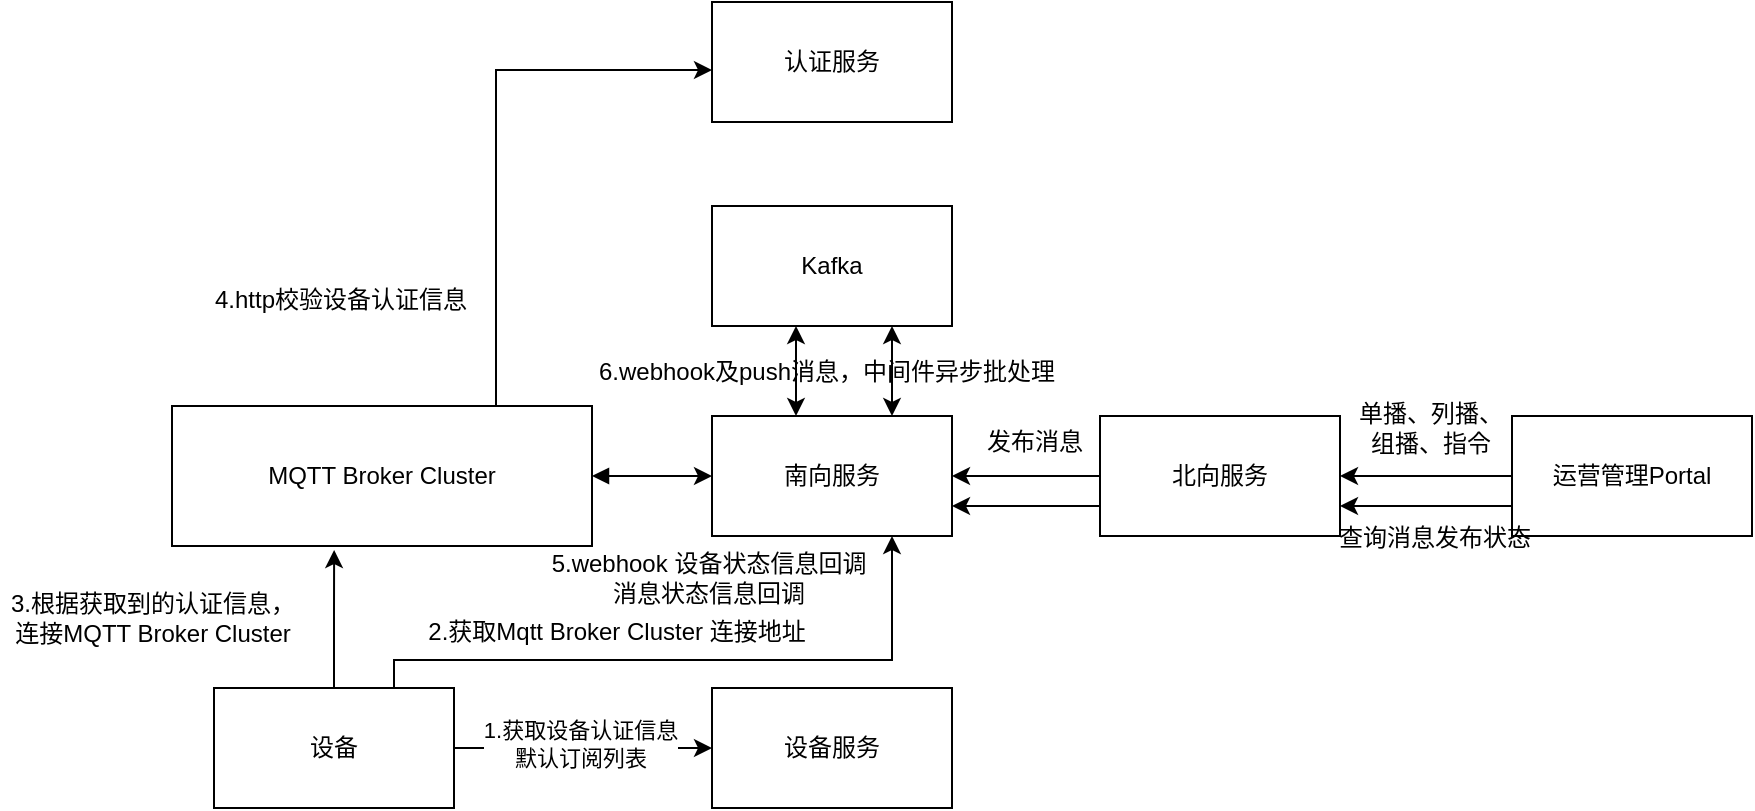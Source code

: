 <mxfile version="14.2.9" type="github">
  <diagram id="3r4db8EQs7idlHm0eR0u" name="第 1 页">
    <mxGraphModel dx="1814" dy="1186" grid="0" gridSize="10" guides="1" tooltips="1" connect="1" arrows="1" fold="1" page="0" pageScale="1" pageWidth="827" pageHeight="1169" math="0" shadow="0">
      <root>
        <mxCell id="0" />
        <mxCell id="1" parent="0" />
        <mxCell id="bzTYLXjKifPnCs00Gsb_-12" value="" style="edgeStyle=orthogonalEdgeStyle;rounded=0;orthogonalLoop=1;jettySize=auto;html=1;" parent="1" source="bzTYLXjKifPnCs00Gsb_-1" target="bzTYLXjKifPnCs00Gsb_-2" edge="1">
          <mxGeometry relative="1" as="geometry">
            <Array as="points">
              <mxPoint x="152" y="-58" />
            </Array>
          </mxGeometry>
        </mxCell>
        <mxCell id="bzTYLXjKifPnCs00Gsb_-17" value="" style="edgeStyle=orthogonalEdgeStyle;rounded=0;orthogonalLoop=1;jettySize=auto;html=1;startArrow=block;startFill=1;" parent="1" source="bzTYLXjKifPnCs00Gsb_-1" target="bzTYLXjKifPnCs00Gsb_-3" edge="1">
          <mxGeometry relative="1" as="geometry" />
        </mxCell>
        <mxCell id="bzTYLXjKifPnCs00Gsb_-1" value="MQTT Broker Cluster" style="rounded=0;whiteSpace=wrap;html=1;" parent="1" vertex="1">
          <mxGeometry x="-10" y="110" width="210" height="70" as="geometry" />
        </mxCell>
        <mxCell id="bzTYLXjKifPnCs00Gsb_-2" value="认证服务" style="rounded=0;whiteSpace=wrap;html=1;" parent="1" vertex="1">
          <mxGeometry x="260" y="-92" width="120" height="60" as="geometry" />
        </mxCell>
        <mxCell id="bzTYLXjKifPnCs00Gsb_-28" value="" style="edgeStyle=orthogonalEdgeStyle;rounded=0;orthogonalLoop=1;jettySize=auto;html=1;startArrow=classic;startFill=1;" parent="1" source="bzTYLXjKifPnCs00Gsb_-3" target="bzTYLXjKifPnCs00Gsb_-7" edge="1">
          <mxGeometry relative="1" as="geometry">
            <Array as="points">
              <mxPoint x="350" y="87" />
              <mxPoint x="350" y="87" />
            </Array>
          </mxGeometry>
        </mxCell>
        <mxCell id="bzTYLXjKifPnCs00Gsb_-3" value="南向服务" style="rounded=0;whiteSpace=wrap;html=1;" parent="1" vertex="1">
          <mxGeometry x="260" y="115" width="120" height="60" as="geometry" />
        </mxCell>
        <mxCell id="bzTYLXjKifPnCs00Gsb_-10" value="" style="edgeStyle=orthogonalEdgeStyle;rounded=0;orthogonalLoop=1;jettySize=auto;html=1;" parent="1" source="bzTYLXjKifPnCs00Gsb_-5" target="bzTYLXjKifPnCs00Gsb_-8" edge="1">
          <mxGeometry relative="1" as="geometry" />
        </mxCell>
        <mxCell id="bzTYLXjKifPnCs00Gsb_-11" value="1.获取设备认证信息&lt;br&gt;默认订阅列表" style="edgeLabel;html=1;align=center;verticalAlign=middle;resizable=0;points=[];" parent="bzTYLXjKifPnCs00Gsb_-10" vertex="1" connectable="0">
          <mxGeometry x="-0.282" y="2" relative="1" as="geometry">
            <mxPoint x="16" as="offset" />
          </mxGeometry>
        </mxCell>
        <mxCell id="bzTYLXjKifPnCs00Gsb_-13" value="" style="edgeStyle=orthogonalEdgeStyle;rounded=0;orthogonalLoop=1;jettySize=auto;html=1;entryX=0.386;entryY=1.029;entryDx=0;entryDy=0;entryPerimeter=0;" parent="1" source="bzTYLXjKifPnCs00Gsb_-5" target="bzTYLXjKifPnCs00Gsb_-1" edge="1">
          <mxGeometry relative="1" as="geometry" />
        </mxCell>
        <mxCell id="ur-0hub8xAChtO2SZ_Sm-1" style="edgeStyle=orthogonalEdgeStyle;rounded=0;orthogonalLoop=1;jettySize=auto;html=1;exitX=0.75;exitY=0;exitDx=0;exitDy=0;entryX=0.75;entryY=1;entryDx=0;entryDy=0;" edge="1" parent="1" source="bzTYLXjKifPnCs00Gsb_-5" target="bzTYLXjKifPnCs00Gsb_-3">
          <mxGeometry relative="1" as="geometry">
            <Array as="points">
              <mxPoint x="101" y="237" />
              <mxPoint x="350" y="237" />
            </Array>
          </mxGeometry>
        </mxCell>
        <mxCell id="bzTYLXjKifPnCs00Gsb_-5" value="设备" style="rounded=0;whiteSpace=wrap;html=1;" parent="1" vertex="1">
          <mxGeometry x="11" y="251" width="120" height="60" as="geometry" />
        </mxCell>
        <mxCell id="bzTYLXjKifPnCs00Gsb_-7" value="Kafka" style="rounded=0;whiteSpace=wrap;html=1;" parent="1" vertex="1">
          <mxGeometry x="260" y="10" width="120" height="60" as="geometry" />
        </mxCell>
        <mxCell id="bzTYLXjKifPnCs00Gsb_-8" value="设备服务" style="rounded=0;whiteSpace=wrap;html=1;" parent="1" vertex="1">
          <mxGeometry x="260" y="251" width="120" height="60" as="geometry" />
        </mxCell>
        <mxCell id="bzTYLXjKifPnCs00Gsb_-14" value="3.根据获取到的认证信息，&lt;br&gt;连接MQTT Broker Cluster" style="text;html=1;align=center;verticalAlign=middle;resizable=0;points=[];autosize=1;" parent="1" vertex="1">
          <mxGeometry x="-96" y="200" width="152" height="32" as="geometry" />
        </mxCell>
        <mxCell id="bzTYLXjKifPnCs00Gsb_-15" value="4.http校验设备认证信息" style="text;html=1;align=center;verticalAlign=middle;resizable=0;points=[];autosize=1;" parent="1" vertex="1">
          <mxGeometry x="6" y="48" width="136" height="18" as="geometry" />
        </mxCell>
        <mxCell id="bzTYLXjKifPnCs00Gsb_-25" value="" style="edgeStyle=orthogonalEdgeStyle;rounded=0;orthogonalLoop=1;jettySize=auto;html=1;" parent="1" source="bzTYLXjKifPnCs00Gsb_-16" target="bzTYLXjKifPnCs00Gsb_-3" edge="1">
          <mxGeometry relative="1" as="geometry" />
        </mxCell>
        <mxCell id="bzTYLXjKifPnCs00Gsb_-35" style="edgeStyle=orthogonalEdgeStyle;rounded=0;orthogonalLoop=1;jettySize=auto;html=1;exitX=0;exitY=0.75;exitDx=0;exitDy=0;entryX=1;entryY=0.75;entryDx=0;entryDy=0;startArrow=none;startFill=0;" parent="1" source="bzTYLXjKifPnCs00Gsb_-16" target="bzTYLXjKifPnCs00Gsb_-3" edge="1">
          <mxGeometry relative="1" as="geometry" />
        </mxCell>
        <mxCell id="bzTYLXjKifPnCs00Gsb_-16" value="北向服务" style="rounded=0;whiteSpace=wrap;html=1;" parent="1" vertex="1">
          <mxGeometry x="454" y="115" width="120" height="60" as="geometry" />
        </mxCell>
        <mxCell id="bzTYLXjKifPnCs00Gsb_-18" value="5.webhook 设备状态信息回调&lt;br&gt;消息状态信息回调" style="text;html=1;align=center;verticalAlign=middle;resizable=0;points=[];autosize=1;" parent="1" vertex="1">
          <mxGeometry x="174" y="180" width="167" height="32" as="geometry" />
        </mxCell>
        <mxCell id="bzTYLXjKifPnCs00Gsb_-24" value="" style="edgeStyle=orthogonalEdgeStyle;rounded=0;orthogonalLoop=1;jettySize=auto;html=1;" parent="1" source="bzTYLXjKifPnCs00Gsb_-19" target="bzTYLXjKifPnCs00Gsb_-16" edge="1">
          <mxGeometry relative="1" as="geometry" />
        </mxCell>
        <mxCell id="bzTYLXjKifPnCs00Gsb_-36" style="edgeStyle=orthogonalEdgeStyle;rounded=0;orthogonalLoop=1;jettySize=auto;html=1;exitX=0;exitY=0.75;exitDx=0;exitDy=0;entryX=1;entryY=0.75;entryDx=0;entryDy=0;startArrow=none;startFill=0;" parent="1" source="bzTYLXjKifPnCs00Gsb_-19" target="bzTYLXjKifPnCs00Gsb_-16" edge="1">
          <mxGeometry relative="1" as="geometry" />
        </mxCell>
        <mxCell id="bzTYLXjKifPnCs00Gsb_-19" value="&lt;p class=&quot;p0&quot; style=&quot;margin-top: 0pt ; margin-bottom: 0pt&quot;&gt;&lt;span&gt;运营管理&lt;font style=&quot;font-size: 12px&quot;&gt;Portal&lt;/font&gt;&lt;/span&gt;&lt;/p&gt;" style="rounded=0;whiteSpace=wrap;html=1;" parent="1" vertex="1">
          <mxGeometry x="660" y="115" width="120" height="60" as="geometry" />
        </mxCell>
        <mxCell id="bzTYLXjKifPnCs00Gsb_-26" value="发布消息" style="text;html=1;align=center;verticalAlign=middle;resizable=0;points=[];autosize=1;" parent="1" vertex="1">
          <mxGeometry x="392" y="119" width="58" height="18" as="geometry" />
        </mxCell>
        <mxCell id="bzTYLXjKifPnCs00Gsb_-27" value="单播、列播、&lt;br&gt;组播、指令" style="text;html=1;align=center;verticalAlign=middle;resizable=0;points=[];autosize=1;" parent="1" vertex="1">
          <mxGeometry x="578" y="105" width="82" height="32" as="geometry" />
        </mxCell>
        <mxCell id="bzTYLXjKifPnCs00Gsb_-29" value="6.webhook及push消息，中间件异步批处理" style="text;html=1;align=center;verticalAlign=middle;resizable=0;points=[];autosize=1;" parent="1" vertex="1">
          <mxGeometry x="198" y="84" width="238" height="18" as="geometry" />
        </mxCell>
        <mxCell id="bzTYLXjKifPnCs00Gsb_-30" value="" style="edgeStyle=orthogonalEdgeStyle;rounded=0;orthogonalLoop=1;jettySize=auto;html=1;startArrow=classic;startFill=1;" parent="1" source="bzTYLXjKifPnCs00Gsb_-3" target="bzTYLXjKifPnCs00Gsb_-7" edge="1">
          <mxGeometry relative="1" as="geometry">
            <mxPoint x="320" y="115" as="sourcePoint" />
            <mxPoint x="320" y="70" as="targetPoint" />
            <Array as="points">
              <mxPoint x="302" y="91" />
              <mxPoint x="302" y="91" />
            </Array>
          </mxGeometry>
        </mxCell>
        <mxCell id="bzTYLXjKifPnCs00Gsb_-37" value="查询消息发布状态" style="text;html=1;align=center;verticalAlign=middle;resizable=0;points=[];autosize=1;" parent="1" vertex="1">
          <mxGeometry x="568" y="167" width="106" height="18" as="geometry" />
        </mxCell>
        <mxCell id="ur-0hub8xAChtO2SZ_Sm-2" value="2.获取Mqtt Broker Cluster 连接地址" style="text;html=1;align=center;verticalAlign=middle;resizable=0;points=[];autosize=1;" vertex="1" parent="1">
          <mxGeometry x="112" y="214" width="199" height="18" as="geometry" />
        </mxCell>
      </root>
    </mxGraphModel>
  </diagram>
</mxfile>
